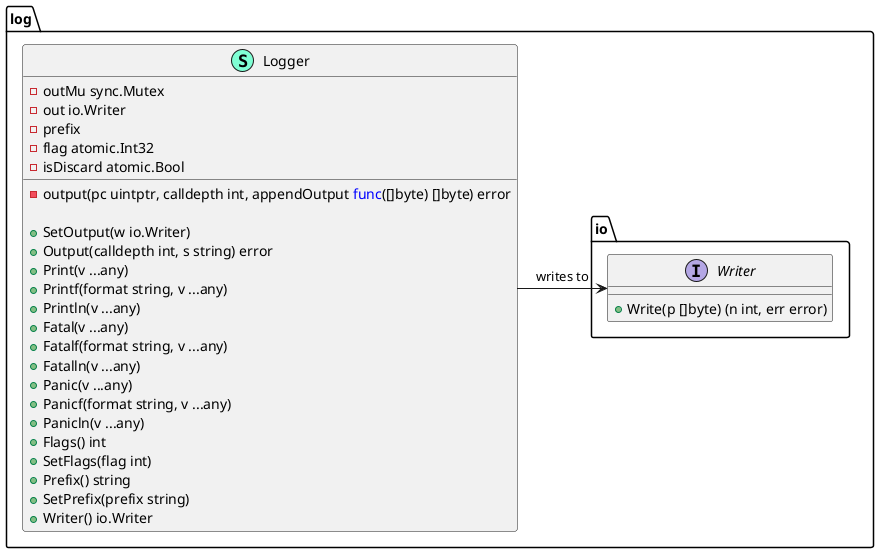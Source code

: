 @startuml
namespace log {
    class Logger << (S,Aquamarine) >> {
        - outMu sync.Mutex
        - out io.Writer
        - prefix
        - flag atomic.Int32
        - isDiscard atomic.Bool

        - output(pc uintptr, calldepth int, appendOutput <font color=blue>func</font>([]byte) []byte) error

        + SetOutput(w io.Writer)
        + Output(calldepth int, s string) error
        + Print(v ...any)
        + Printf(format string, v ...any)
        + Println(v ...any)
        + Fatal(v ...any)
        + Fatalf(format string, v ...any)
        + Fatalln(v ...any)
        + Panic(v ...any)
        + Panicf(format string, v ...any)
        + Panicln(v ...any)
        + Flags() int
        + SetFlags(flag int)
        + Prefix() string
        + SetPrefix(prefix string)
        + Writer() io.Writer

    }
    interface io.Writer {
  + Write(p []byte) (n int, err error)
}

Logger -right-> io.Writer : writes to
}


@enduml